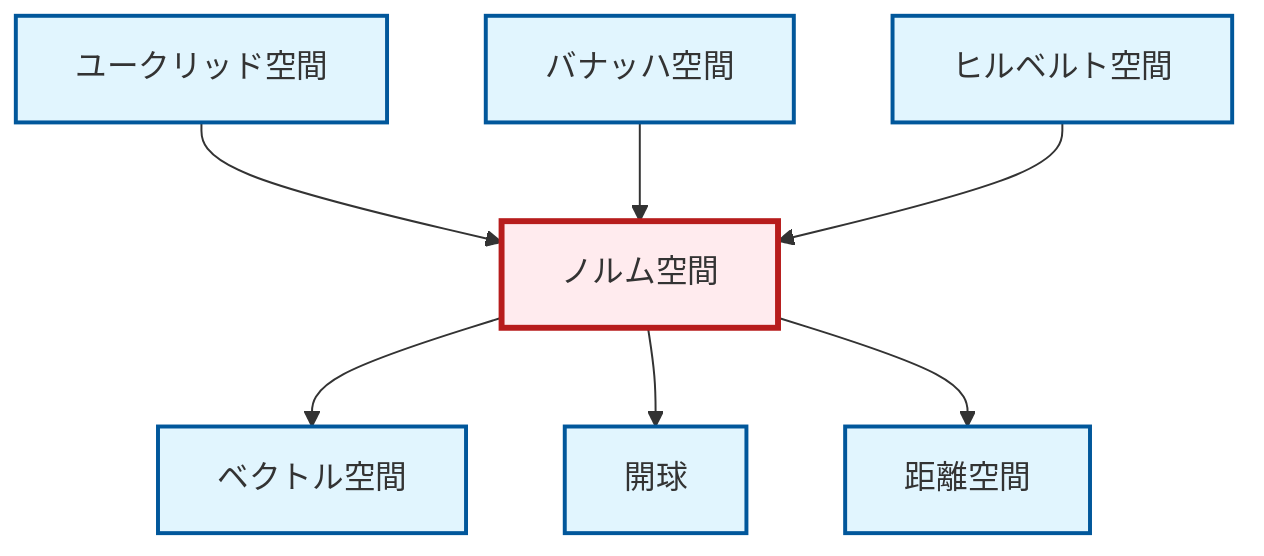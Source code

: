 graph TD
    classDef definition fill:#e1f5fe,stroke:#01579b,stroke-width:2px
    classDef theorem fill:#f3e5f5,stroke:#4a148c,stroke-width:2px
    classDef axiom fill:#fff3e0,stroke:#e65100,stroke-width:2px
    classDef example fill:#e8f5e9,stroke:#1b5e20,stroke-width:2px
    classDef current fill:#ffebee,stroke:#b71c1c,stroke-width:3px
    def-open-ball["開球"]:::definition
    def-vector-space["ベクトル空間"]:::definition
    def-hilbert-space["ヒルベルト空間"]:::definition
    def-euclidean-space["ユークリッド空間"]:::definition
    def-banach-space["バナッハ空間"]:::definition
    def-normed-vector-space["ノルム空間"]:::definition
    def-metric-space["距離空間"]:::definition
    def-normed-vector-space --> def-vector-space
    def-euclidean-space --> def-normed-vector-space
    def-normed-vector-space --> def-open-ball
    def-normed-vector-space --> def-metric-space
    def-banach-space --> def-normed-vector-space
    def-hilbert-space --> def-normed-vector-space
    class def-normed-vector-space current